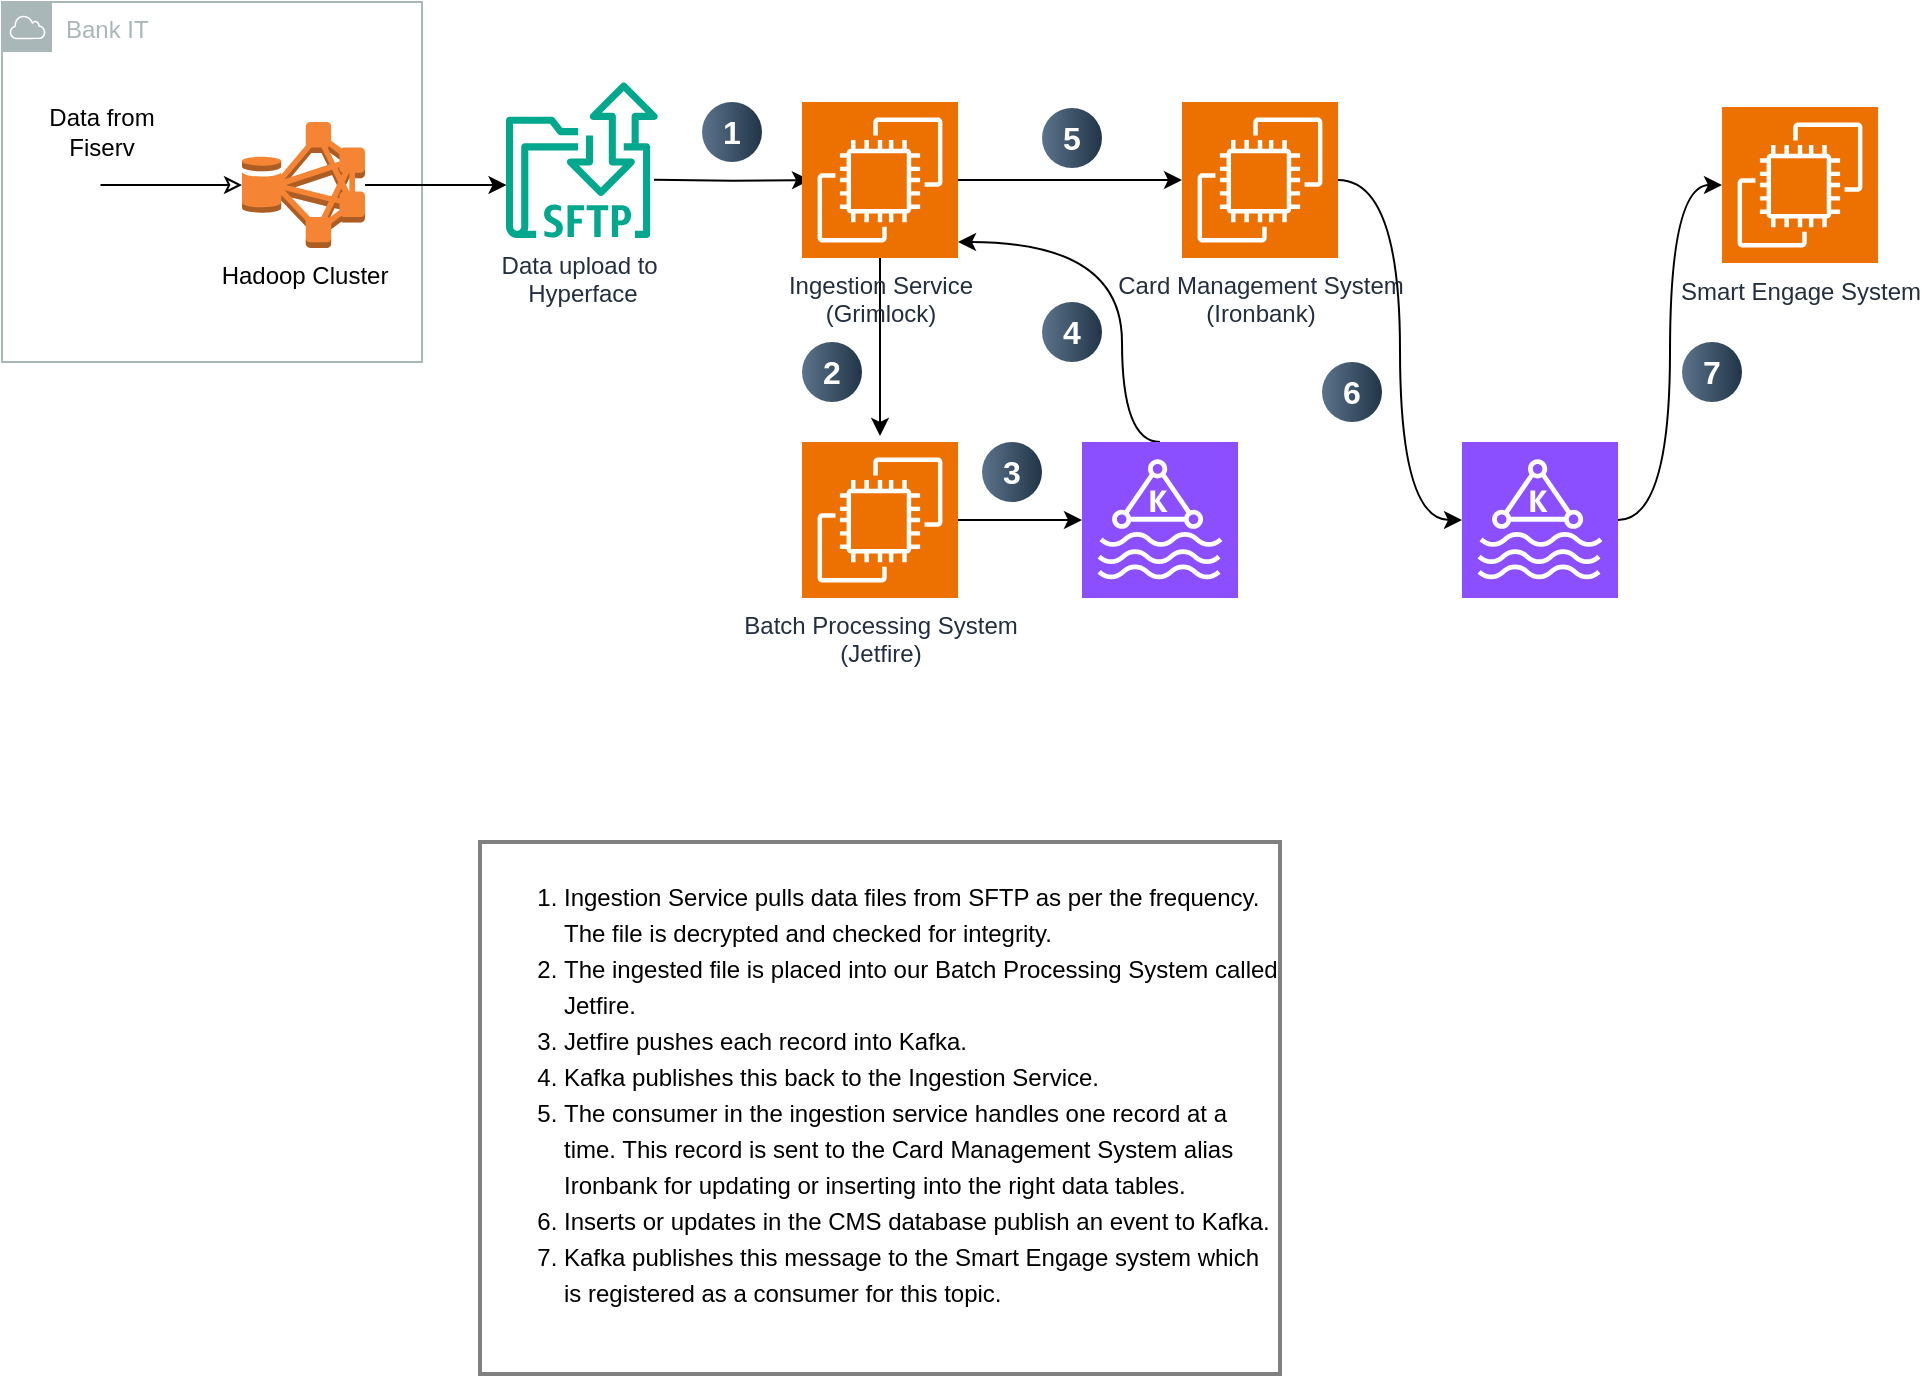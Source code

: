 <mxfile version="24.8.1">
  <diagram name="Page-1" id="fZuBEkGUR0xDHig7RN8K">
    <mxGraphModel dx="1908" dy="1224" grid="1" gridSize="10" guides="1" tooltips="1" connect="1" arrows="1" fold="1" page="1" pageScale="1" pageWidth="1169" pageHeight="827" math="0" shadow="0">
      <root>
        <mxCell id="0" />
        <mxCell id="1" parent="0" />
        <mxCell id="jYgNeBz4wBcF9DyLLT3X-1" value="Bank IT" style="sketch=0;outlineConnect=0;gradientColor=none;html=1;whiteSpace=wrap;fontSize=12;fontStyle=0;shape=mxgraph.aws4.group;grIcon=mxgraph.aws4.group_aws_cloud;strokeColor=#AAB7B8;fillColor=none;verticalAlign=top;align=left;spacingLeft=30;fontColor=#AAB7B8;dashed=0;" vertex="1" parent="1">
          <mxGeometry x="50" y="70" width="210" height="180" as="geometry" />
        </mxCell>
        <mxCell id="jYgNeBz4wBcF9DyLLT3X-10" value="" style="edgeStyle=orthogonalEdgeStyle;rounded=0;orthogonalLoop=1;jettySize=auto;html=1;startArrow=classic;startFill=0;endArrow=none;endFill=0;" edge="1" parent="1" source="jYgNeBz4wBcF9DyLLT3X-2">
          <mxGeometry relative="1" as="geometry">
            <mxPoint x="99.25" y="161.5" as="targetPoint" />
          </mxGeometry>
        </mxCell>
        <mxCell id="jYgNeBz4wBcF9DyLLT3X-13" value="" style="edgeStyle=orthogonalEdgeStyle;rounded=0;orthogonalLoop=1;jettySize=auto;html=1;" edge="1" parent="1" source="jYgNeBz4wBcF9DyLLT3X-2">
          <mxGeometry relative="1" as="geometry">
            <mxPoint x="302.25" y="161.5" as="targetPoint" />
          </mxGeometry>
        </mxCell>
        <mxCell id="jYgNeBz4wBcF9DyLLT3X-2" value="Hadoop Cluster" style="outlineConnect=0;dashed=0;verticalLabelPosition=bottom;verticalAlign=top;align=center;html=1;shape=mxgraph.aws3.hdfs_cluster;fillColor=#F58534;gradientColor=none;" vertex="1" parent="1">
          <mxGeometry x="170" y="130" width="61.5" height="63" as="geometry" />
        </mxCell>
        <mxCell id="jYgNeBz4wBcF9DyLLT3X-4" value="" style="edgeStyle=orthogonalEdgeStyle;rounded=0;orthogonalLoop=1;jettySize=auto;html=1;" edge="1" parent="1" source="jYgNeBz4wBcF9DyLLT3X-1" target="jYgNeBz4wBcF9DyLLT3X-2">
          <mxGeometry relative="1" as="geometry">
            <mxPoint x="119" y="161.5" as="sourcePoint" />
            <Array as="points">
              <mxPoint x="100" y="160" />
              <mxPoint x="100" y="160" />
            </Array>
          </mxGeometry>
        </mxCell>
        <mxCell id="jYgNeBz4wBcF9DyLLT3X-11" value="Data from Fiserv" style="text;html=1;align=center;verticalAlign=middle;whiteSpace=wrap;rounded=0;" vertex="1" parent="1">
          <mxGeometry x="70" y="120" width="60" height="30" as="geometry" />
        </mxCell>
        <mxCell id="jYgNeBz4wBcF9DyLLT3X-16" value="" style="edgeStyle=orthogonalEdgeStyle;rounded=0;orthogonalLoop=1;jettySize=auto;html=1;" edge="1" parent="1">
          <mxGeometry relative="1" as="geometry">
            <mxPoint x="376.0" y="158.935" as="sourcePoint" />
            <mxPoint x="454" y="159" as="targetPoint" />
          </mxGeometry>
        </mxCell>
        <mxCell id="jYgNeBz4wBcF9DyLLT3X-14" value="Data upload to&amp;nbsp;&lt;div&gt;Hyperface&lt;/div&gt;" style="sketch=0;outlineConnect=0;fontColor=#232F3E;gradientColor=none;fillColor=#01A88D;strokeColor=none;dashed=0;verticalLabelPosition=bottom;verticalAlign=top;align=center;html=1;fontSize=12;fontStyle=0;aspect=fixed;shape=mxgraph.aws4.transfer_for_sftp_resource;" vertex="1" parent="1">
          <mxGeometry x="302" y="110" width="76" height="78" as="geometry" />
        </mxCell>
        <mxCell id="jYgNeBz4wBcF9DyLLT3X-20" value="" style="edgeStyle=orthogonalEdgeStyle;rounded=0;orthogonalLoop=1;jettySize=auto;html=1;" edge="1" parent="1" source="jYgNeBz4wBcF9DyLLT3X-18">
          <mxGeometry relative="1" as="geometry">
            <mxPoint x="489" y="287" as="targetPoint" />
          </mxGeometry>
        </mxCell>
        <mxCell id="jYgNeBz4wBcF9DyLLT3X-43" value="" style="edgeStyle=orthogonalEdgeStyle;rounded=0;orthogonalLoop=1;jettySize=auto;html=1;" edge="1" parent="1" source="jYgNeBz4wBcF9DyLLT3X-18" target="jYgNeBz4wBcF9DyLLT3X-28">
          <mxGeometry relative="1" as="geometry" />
        </mxCell>
        <mxCell id="jYgNeBz4wBcF9DyLLT3X-18" value="Ingestion Service&lt;div&gt;(Grimlock)&lt;/div&gt;" style="sketch=0;points=[[0,0,0],[0.25,0,0],[0.5,0,0],[0.75,0,0],[1,0,0],[0,1,0],[0.25,1,0],[0.5,1,0],[0.75,1,0],[1,1,0],[0,0.25,0],[0,0.5,0],[0,0.75,0],[1,0.25,0],[1,0.5,0],[1,0.75,0]];outlineConnect=0;fontColor=#232F3E;fillColor=#ED7100;strokeColor=#ffffff;dashed=0;verticalLabelPosition=bottom;verticalAlign=top;align=center;html=1;fontSize=12;fontStyle=0;aspect=fixed;shape=mxgraph.aws4.resourceIcon;resIcon=mxgraph.aws4.ec2;" vertex="1" parent="1">
          <mxGeometry x="450" y="120" width="78" height="78" as="geometry" />
        </mxCell>
        <mxCell id="jYgNeBz4wBcF9DyLLT3X-23" value="" style="edgeStyle=orthogonalEdgeStyle;rounded=0;orthogonalLoop=1;jettySize=auto;html=1;" edge="1" parent="1" source="jYgNeBz4wBcF9DyLLT3X-21" target="jYgNeBz4wBcF9DyLLT3X-22">
          <mxGeometry relative="1" as="geometry" />
        </mxCell>
        <mxCell id="jYgNeBz4wBcF9DyLLT3X-21" value="&lt;div&gt;Batch Processing System&lt;/div&gt;&lt;div&gt;(Jetfire)&lt;/div&gt;" style="sketch=0;points=[[0,0,0],[0.25,0,0],[0.5,0,0],[0.75,0,0],[1,0,0],[0,1,0],[0.25,1,0],[0.5,1,0],[0.75,1,0],[1,1,0],[0,0.25,0],[0,0.5,0],[0,0.75,0],[1,0.25,0],[1,0.5,0],[1,0.75,0]];outlineConnect=0;fontColor=#232F3E;fillColor=#ED7100;strokeColor=#ffffff;dashed=0;verticalLabelPosition=bottom;verticalAlign=top;align=center;html=1;fontSize=12;fontStyle=0;aspect=fixed;shape=mxgraph.aws4.resourceIcon;resIcon=mxgraph.aws4.ec2;" vertex="1" parent="1">
          <mxGeometry x="450" y="290" width="78" height="78" as="geometry" />
        </mxCell>
        <mxCell id="jYgNeBz4wBcF9DyLLT3X-25" value="" style="edgeStyle=orthogonalEdgeStyle;rounded=0;orthogonalLoop=1;jettySize=auto;html=1;curved=1;exitX=0.5;exitY=0;exitDx=0;exitDy=0;exitPerimeter=0;" edge="1" parent="1" source="jYgNeBz4wBcF9DyLLT3X-22">
          <mxGeometry relative="1" as="geometry">
            <mxPoint x="528" y="190" as="targetPoint" />
            <Array as="points">
              <mxPoint x="610" y="290" />
              <mxPoint x="610" y="190" />
              <mxPoint x="528" y="190" />
            </Array>
          </mxGeometry>
        </mxCell>
        <mxCell id="jYgNeBz4wBcF9DyLLT3X-22" value="" style="sketch=0;points=[[0,0,0],[0.25,0,0],[0.5,0,0],[0.75,0,0],[1,0,0],[0,1,0],[0.25,1,0],[0.5,1,0],[0.75,1,0],[1,1,0],[0,0.25,0],[0,0.5,0],[0,0.75,0],[1,0.25,0],[1,0.5,0],[1,0.75,0]];outlineConnect=0;fontColor=#232F3E;fillColor=#8C4FFF;strokeColor=#ffffff;dashed=0;verticalLabelPosition=bottom;verticalAlign=top;align=center;html=1;fontSize=12;fontStyle=0;aspect=fixed;shape=mxgraph.aws4.resourceIcon;resIcon=mxgraph.aws4.managed_streaming_for_kafka;" vertex="1" parent="1">
          <mxGeometry x="590" y="290" width="78" height="78" as="geometry" />
        </mxCell>
        <mxCell id="jYgNeBz4wBcF9DyLLT3X-31" value="" style="edgeStyle=orthogonalEdgeStyle;rounded=0;orthogonalLoop=1;jettySize=auto;html=1;curved=1;entryX=0;entryY=0.5;entryDx=0;entryDy=0;entryPerimeter=0;" edge="1" parent="1" source="jYgNeBz4wBcF9DyLLT3X-28" target="jYgNeBz4wBcF9DyLLT3X-29">
          <mxGeometry relative="1" as="geometry">
            <mxPoint x="867" y="149" as="targetPoint" />
          </mxGeometry>
        </mxCell>
        <mxCell id="jYgNeBz4wBcF9DyLLT3X-28" value="Card Management System&lt;div&gt;(Ironbank)&lt;/div&gt;" style="sketch=0;points=[[0,0,0],[0.25,0,0],[0.5,0,0],[0.75,0,0],[1,0,0],[0,1,0],[0.25,1,0],[0.5,1,0],[0.75,1,0],[1,1,0],[0,0.25,0],[0,0.5,0],[0,0.75,0],[1,0.25,0],[1,0.5,0],[1,0.75,0]];outlineConnect=0;fontColor=#232F3E;fillColor=#ED7100;strokeColor=#ffffff;dashed=0;verticalLabelPosition=bottom;verticalAlign=top;align=center;html=1;fontSize=12;fontStyle=0;aspect=fixed;shape=mxgraph.aws4.resourceIcon;resIcon=mxgraph.aws4.ec2;" vertex="1" parent="1">
          <mxGeometry x="640" y="120" width="78" height="78" as="geometry" />
        </mxCell>
        <mxCell id="jYgNeBz4wBcF9DyLLT3X-38" value="" style="edgeStyle=orthogonalEdgeStyle;rounded=0;orthogonalLoop=1;jettySize=auto;html=1;curved=1;entryX=0;entryY=0.5;entryDx=0;entryDy=0;entryPerimeter=0;" edge="1" parent="1" source="jYgNeBz4wBcF9DyLLT3X-29" target="jYgNeBz4wBcF9DyLLT3X-34">
          <mxGeometry relative="1" as="geometry">
            <mxPoint x="937" y="329" as="targetPoint" />
          </mxGeometry>
        </mxCell>
        <mxCell id="jYgNeBz4wBcF9DyLLT3X-29" value="" style="sketch=0;points=[[0,0,0],[0.25,0,0],[0.5,0,0],[0.75,0,0],[1,0,0],[0,1,0],[0.25,1,0],[0.5,1,0],[0.75,1,0],[1,1,0],[0,0.25,0],[0,0.5,0],[0,0.75,0],[1,0.25,0],[1,0.5,0],[1,0.75,0]];outlineConnect=0;fontColor=#232F3E;fillColor=#8C4FFF;strokeColor=#ffffff;dashed=0;verticalLabelPosition=bottom;verticalAlign=top;align=center;html=1;fontSize=12;fontStyle=0;aspect=fixed;shape=mxgraph.aws4.resourceIcon;resIcon=mxgraph.aws4.managed_streaming_for_kafka;" vertex="1" parent="1">
          <mxGeometry x="780" y="290" width="78" height="78" as="geometry" />
        </mxCell>
        <mxCell id="jYgNeBz4wBcF9DyLLT3X-34" value="Smart Engage System" style="sketch=0;points=[[0,0,0],[0.25,0,0],[0.5,0,0],[0.75,0,0],[1,0,0],[0,1,0],[0.25,1,0],[0.5,1,0],[0.75,1,0],[1,1,0],[0,0.25,0],[0,0.5,0],[0,0.75,0],[1,0.25,0],[1,0.5,0],[1,0.75,0]];outlineConnect=0;fontColor=#232F3E;fillColor=#ED7100;strokeColor=#ffffff;dashed=0;verticalLabelPosition=bottom;verticalAlign=top;align=center;html=1;fontSize=12;fontStyle=0;aspect=fixed;shape=mxgraph.aws4.resourceIcon;resIcon=mxgraph.aws4.ec2;" vertex="1" parent="1">
          <mxGeometry x="910" y="122.5" width="78" height="78" as="geometry" />
        </mxCell>
        <mxCell id="jYgNeBz4wBcF9DyLLT3X-39" value="1" style="ellipse;whiteSpace=wrap;html=1;aspect=fixed;rotation=0;gradientColor=#223548;strokeColor=none;gradientDirection=east;fillColor=#5b738b;rounded=0;pointerEvents=0;fontFamily=Helvetica;fontSize=16;fontColor=#FFFFFF;spacingTop=4;spacingBottom=4;spacingLeft=4;spacingRight=4;points=[];fontStyle=1" vertex="1" parent="1">
          <mxGeometry x="400" y="120" width="30" height="30" as="geometry" />
        </mxCell>
        <mxCell id="jYgNeBz4wBcF9DyLLT3X-40" value="2" style="ellipse;whiteSpace=wrap;html=1;aspect=fixed;rotation=0;gradientColor=#223548;strokeColor=none;gradientDirection=east;fillColor=#5b738b;rounded=0;pointerEvents=0;fontFamily=Helvetica;fontSize=16;fontColor=#FFFFFF;spacingTop=4;spacingBottom=4;spacingLeft=4;spacingRight=4;points=[];fontStyle=1" vertex="1" parent="1">
          <mxGeometry x="450" y="240" width="30" height="30" as="geometry" />
        </mxCell>
        <mxCell id="jYgNeBz4wBcF9DyLLT3X-41" value="3" style="ellipse;whiteSpace=wrap;html=1;aspect=fixed;rotation=0;gradientColor=#223548;strokeColor=none;gradientDirection=east;fillColor=#5b738b;rounded=0;pointerEvents=0;fontFamily=Helvetica;fontSize=16;fontColor=#FFFFFF;spacingTop=4;spacingBottom=4;spacingLeft=4;spacingRight=4;points=[];fontStyle=1" vertex="1" parent="1">
          <mxGeometry x="540" y="290" width="30" height="30" as="geometry" />
        </mxCell>
        <mxCell id="jYgNeBz4wBcF9DyLLT3X-42" value="4" style="ellipse;whiteSpace=wrap;html=1;aspect=fixed;rotation=0;gradientColor=#223548;strokeColor=none;gradientDirection=east;fillColor=#5b738b;rounded=0;pointerEvents=0;fontFamily=Helvetica;fontSize=16;fontColor=#FFFFFF;spacingTop=4;spacingBottom=4;spacingLeft=4;spacingRight=4;points=[];fontStyle=1" vertex="1" parent="1">
          <mxGeometry x="570" y="220" width="30" height="30" as="geometry" />
        </mxCell>
        <mxCell id="jYgNeBz4wBcF9DyLLT3X-44" value="5" style="ellipse;whiteSpace=wrap;html=1;aspect=fixed;rotation=0;gradientColor=#223548;strokeColor=none;gradientDirection=east;fillColor=#5b738b;rounded=0;pointerEvents=0;fontFamily=Helvetica;fontSize=16;fontColor=#FFFFFF;spacingTop=4;spacingBottom=4;spacingLeft=4;spacingRight=4;points=[];fontStyle=1" vertex="1" parent="1">
          <mxGeometry x="570" y="123" width="30" height="30" as="geometry" />
        </mxCell>
        <mxCell id="jYgNeBz4wBcF9DyLLT3X-45" value="6" style="ellipse;whiteSpace=wrap;html=1;aspect=fixed;rotation=0;gradientColor=#223548;strokeColor=none;gradientDirection=east;fillColor=#5b738b;rounded=0;pointerEvents=0;fontFamily=Helvetica;fontSize=16;fontColor=#FFFFFF;spacingTop=4;spacingBottom=4;spacingLeft=4;spacingRight=4;points=[];fontStyle=1" vertex="1" parent="1">
          <mxGeometry x="710" y="250" width="30" height="30" as="geometry" />
        </mxCell>
        <mxCell id="jYgNeBz4wBcF9DyLLT3X-46" value="7" style="ellipse;whiteSpace=wrap;html=1;aspect=fixed;rotation=0;gradientColor=#223548;strokeColor=none;gradientDirection=east;fillColor=#5b738b;rounded=0;pointerEvents=0;fontFamily=Helvetica;fontSize=16;fontColor=#FFFFFF;spacingTop=4;spacingBottom=4;spacingLeft=4;spacingRight=4;points=[];fontStyle=1" vertex="1" parent="1">
          <mxGeometry x="890" y="240" width="30" height="30" as="geometry" />
        </mxCell>
        <mxCell id="jYgNeBz4wBcF9DyLLT3X-48" value="&lt;ol style=&quot;line-height: 150%;&quot;&gt;&lt;li&gt;&lt;span style=&quot;background-color: initial;&quot;&gt;Ingestion Service pulls data files from SFTP as per the frequency. The file is decrypted and checked for integrity.&amp;nbsp;&lt;/span&gt;&lt;br&gt;&lt;/li&gt;&lt;li&gt;The ingested file is placed into our Batch Processing System called Jetfire.&amp;nbsp;&lt;/li&gt;&lt;li&gt;Jetfire pushes each record into Kafka.&amp;nbsp;&lt;/li&gt;&lt;li&gt;Kafka publishes this back to the Ingestion Service.&amp;nbsp;&lt;/li&gt;&lt;li&gt;The consumer in the ingestion service handles one record at a time. This record is sent to the Card Management System alias Ironbank for updating or inserting into the right data tables.&amp;nbsp;&lt;/li&gt;&lt;li&gt;Inserts or updates in the CMS database publish an event to Kafka.&lt;/li&gt;&lt;li&gt;Kafka publishes this message to the Smart Engage system which is registered as a consumer for this topic.&amp;nbsp;&amp;nbsp;&lt;/li&gt;&lt;/ol&gt;" style="text;html=1;whiteSpace=wrap;verticalAlign=top;overflow=hidden;fillColor=default;strokeColor=#808080;strokeWidth=2;" vertex="1" parent="1">
          <mxGeometry x="289" y="490" width="400" height="266" as="geometry" />
        </mxCell>
      </root>
    </mxGraphModel>
  </diagram>
</mxfile>

